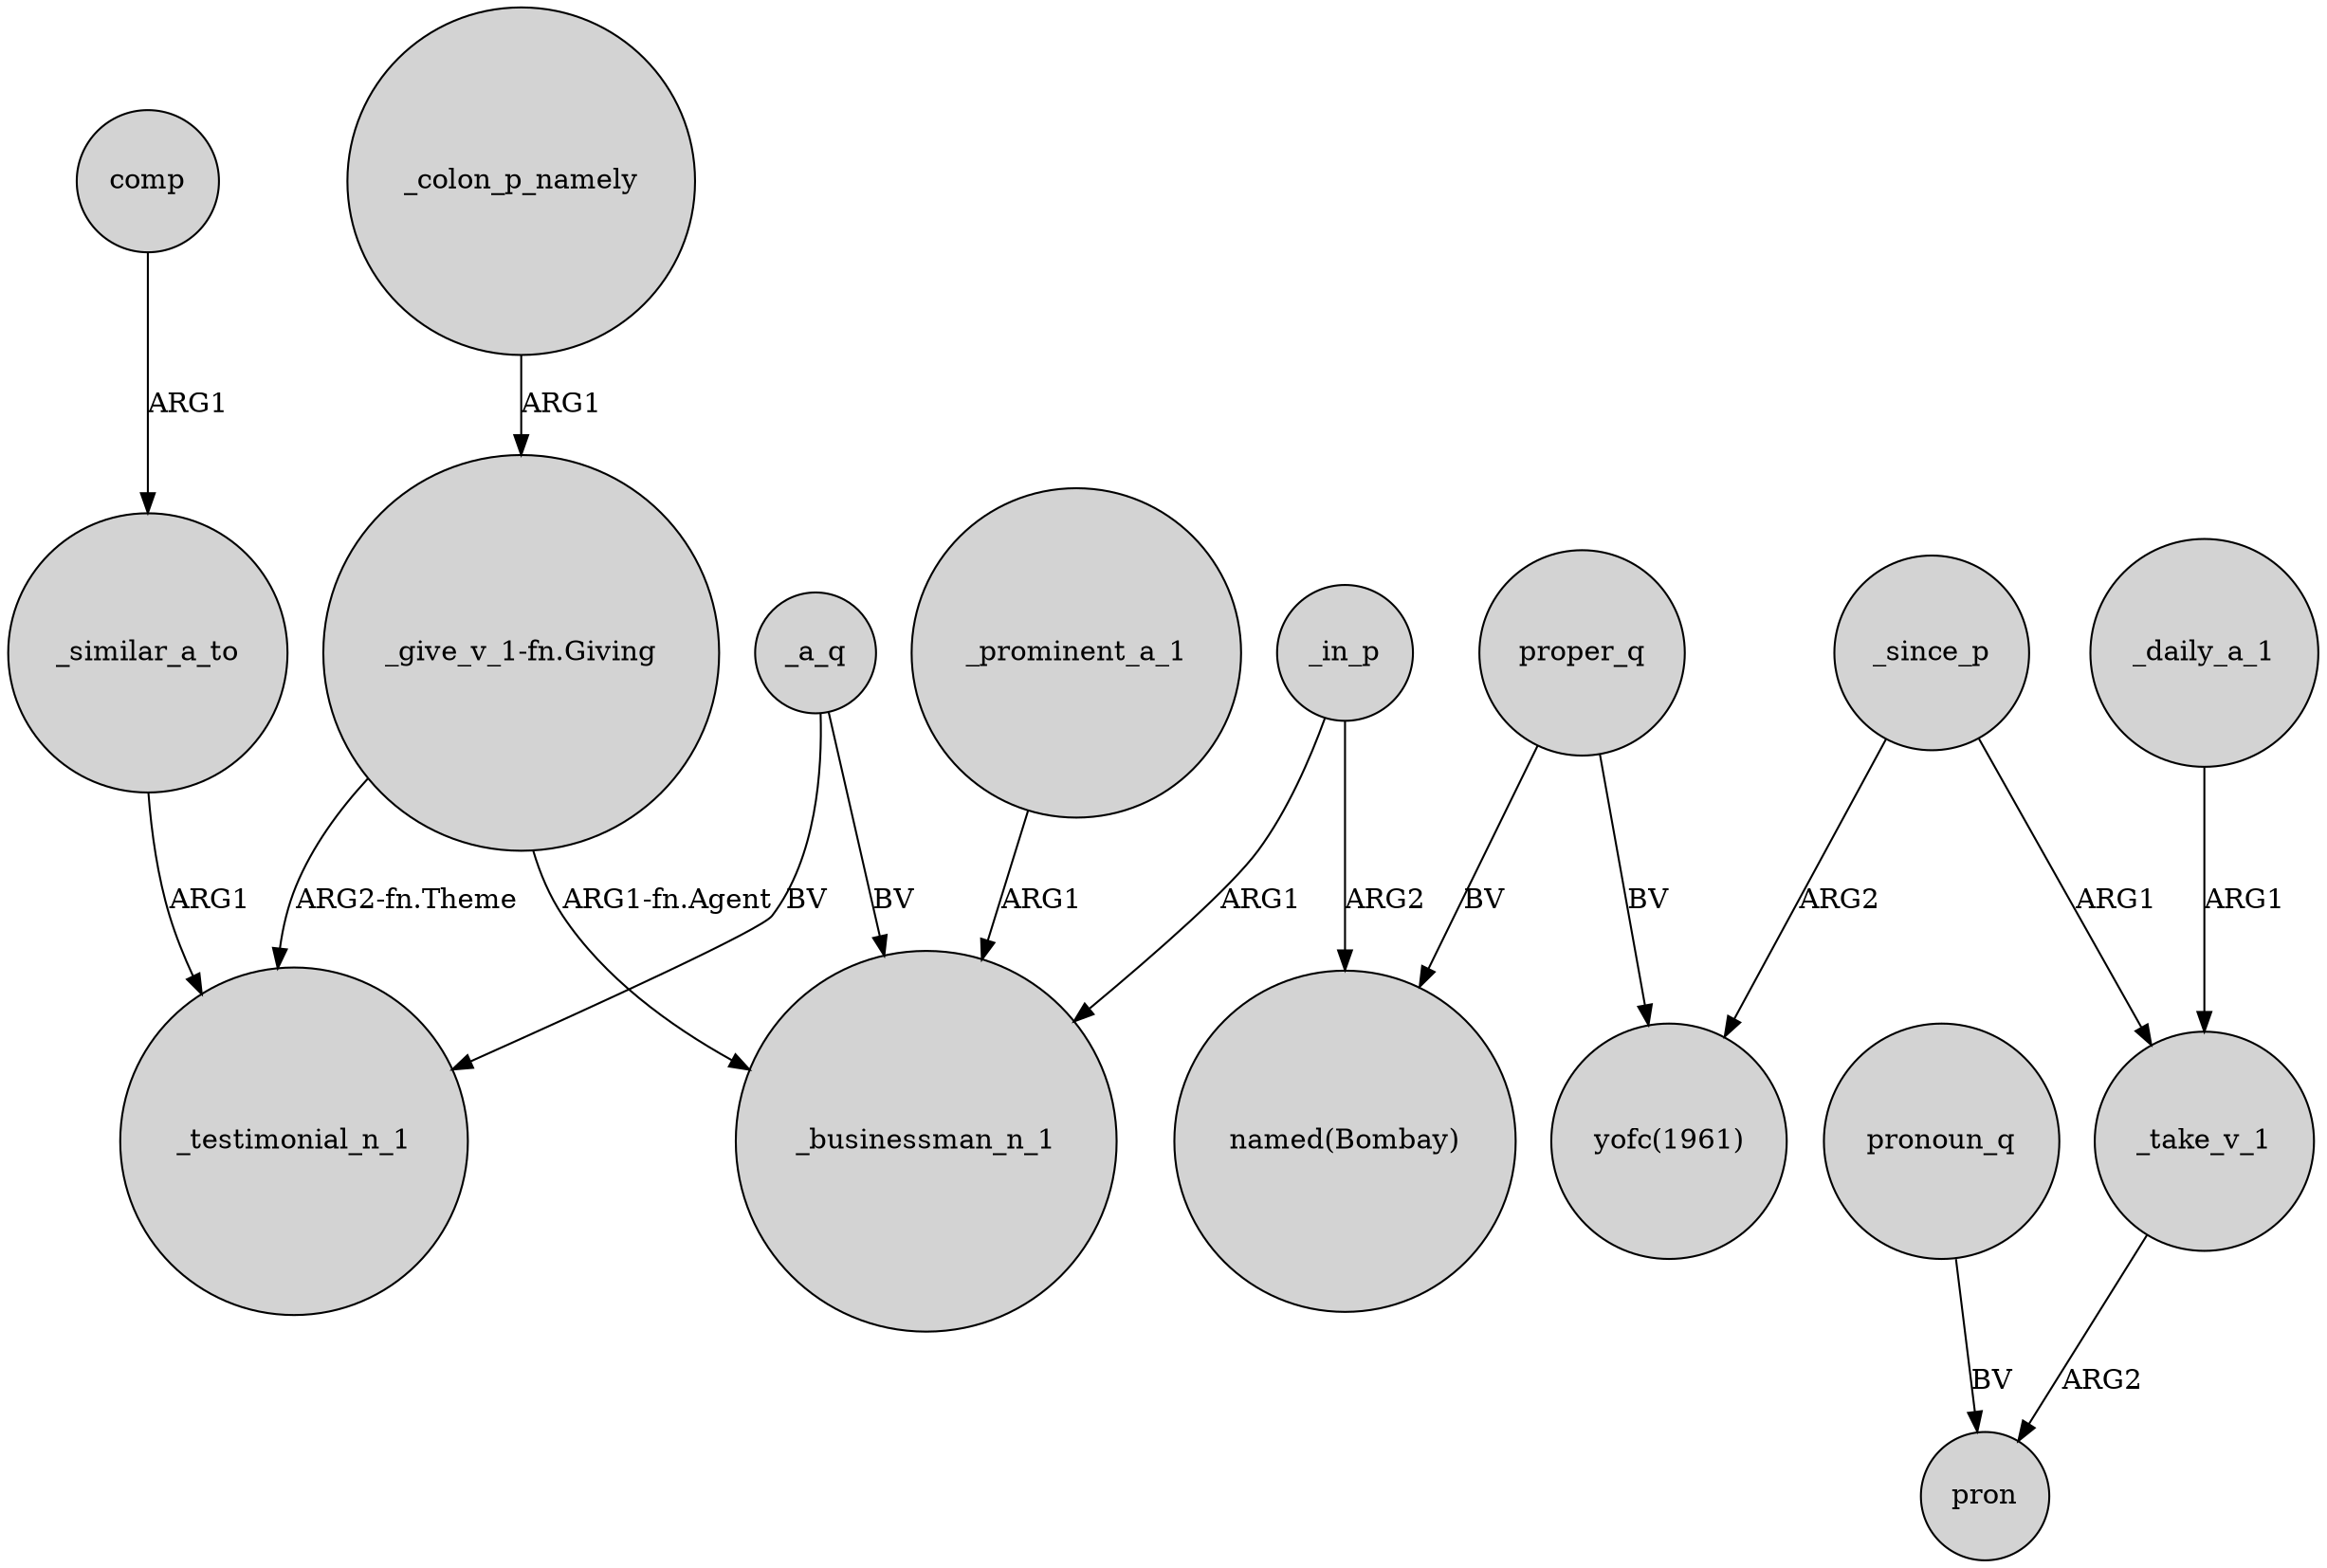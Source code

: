 digraph {
	node [shape=circle style=filled]
	comp -> _similar_a_to [label=ARG1]
	proper_q -> "named(Bombay)" [label=BV]
	_colon_p_namely -> "_give_v_1-fn.Giving" [label=ARG1]
	proper_q -> "yofc(1961)" [label=BV]
	"_give_v_1-fn.Giving" -> _testimonial_n_1 [label="ARG2-fn.Theme"]
	_since_p -> "yofc(1961)" [label=ARG2]
	pronoun_q -> pron [label=BV]
	_a_q -> _testimonial_n_1 [label=BV]
	_daily_a_1 -> _take_v_1 [label=ARG1]
	_similar_a_to -> _testimonial_n_1 [label=ARG1]
	_take_v_1 -> pron [label=ARG2]
	_since_p -> _take_v_1 [label=ARG1]
	"_give_v_1-fn.Giving" -> _businessman_n_1 [label="ARG1-fn.Agent"]
	_in_p -> "named(Bombay)" [label=ARG2]
	_prominent_a_1 -> _businessman_n_1 [label=ARG1]
	_a_q -> _businessman_n_1 [label=BV]
	_in_p -> _businessman_n_1 [label=ARG1]
}
